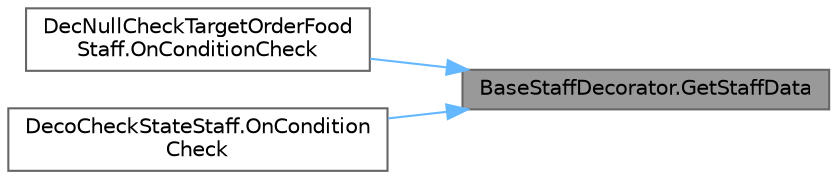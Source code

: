 digraph "BaseStaffDecorator.GetStaffData"
{
 // LATEX_PDF_SIZE
  bgcolor="transparent";
  edge [fontname=Helvetica,fontsize=10,labelfontname=Helvetica,labelfontsize=10];
  node [fontname=Helvetica,fontsize=10,shape=box,height=0.2,width=0.4];
  rankdir="RL";
  Node1 [id="Node000001",label="BaseStaffDecorator.GetStaffData",height=0.2,width=0.4,color="gray40", fillcolor="grey60", style="filled", fontcolor="black",tooltip="スタッフ情報が存在するかのチェック"];
  Node1 -> Node2 [id="edge3_Node000001_Node000002",dir="back",color="steelblue1",style="solid",tooltip=" "];
  Node2 [id="Node000002",label="DecNullCheckTargetOrderFood\lStaff.OnConditionCheck",height=0.2,width=0.4,color="grey40", fillcolor="white", style="filled",URL="$class_dec_null_check_target_order_food_staff.html#af4840f1cc2b6d5fee90d549fe4509d84",tooltip=" "];
  Node1 -> Node3 [id="edge4_Node000001_Node000003",dir="back",color="steelblue1",style="solid",tooltip=" "];
  Node3 [id="Node000003",label="DecoCheckStateStaff.OnCondition\lCheck",height=0.2,width=0.4,color="grey40", fillcolor="white", style="filled",URL="$class_deco_check_state_staff.html#aa5961fff485ad1fea5e5066bdf1438c0",tooltip=" "];
}
